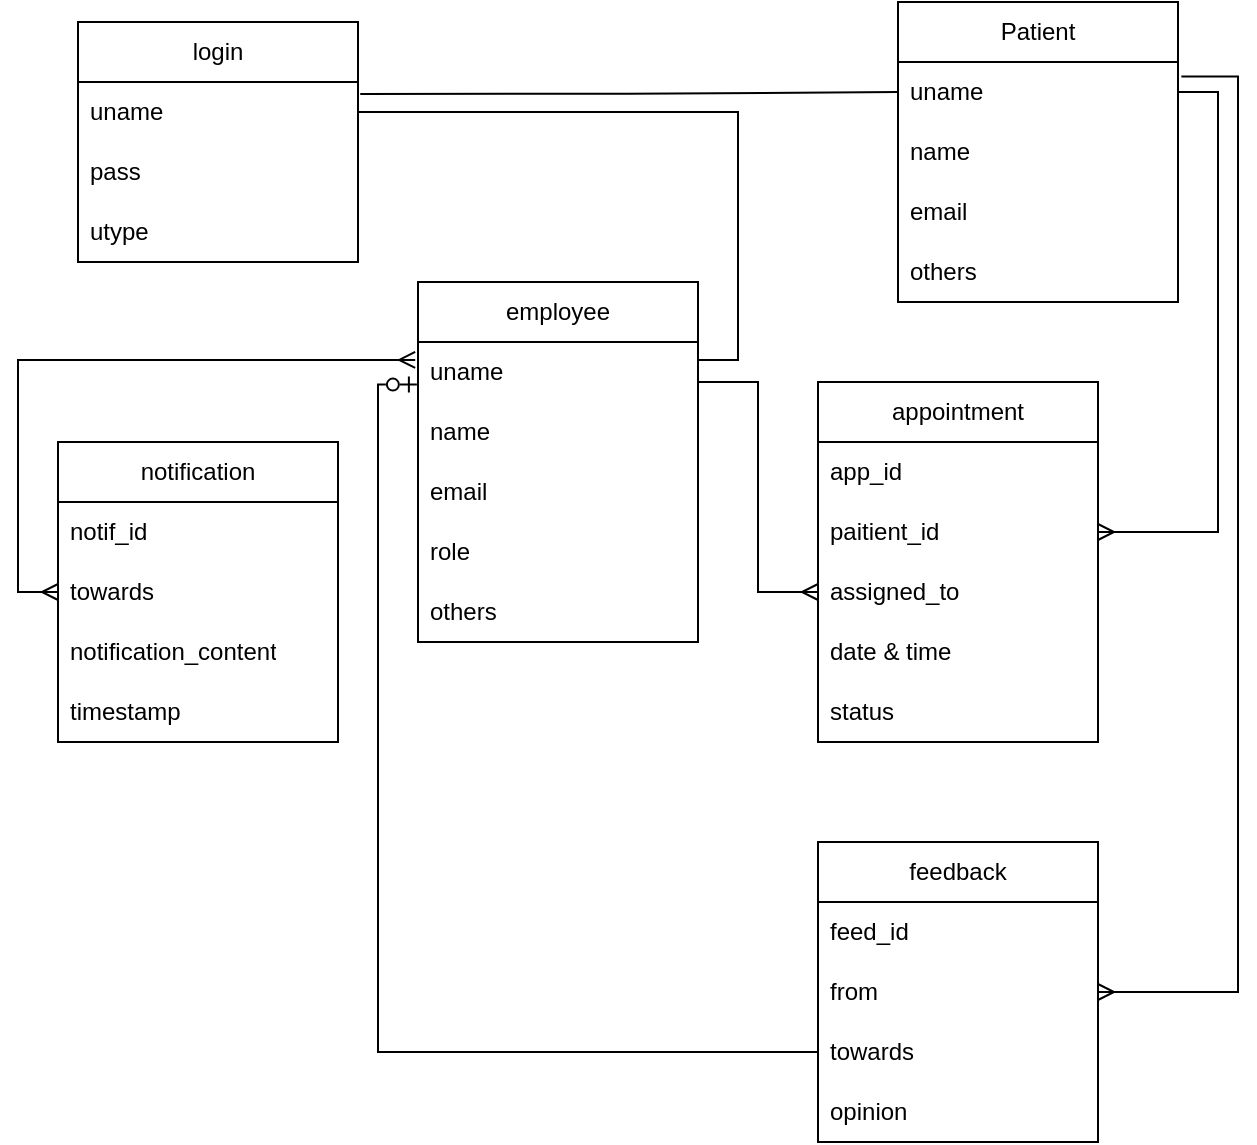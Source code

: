 <mxfile version="24.1.0" type="device">
  <diagram name="Page-1" id="lWATTLAkRx_EnJPIM0wu">
    <mxGraphModel dx="1290" dy="581" grid="1" gridSize="10" guides="1" tooltips="1" connect="1" arrows="1" fold="1" page="1" pageScale="1" pageWidth="850" pageHeight="1100" math="0" shadow="0">
      <root>
        <mxCell id="0" />
        <mxCell id="1" parent="0" />
        <mxCell id="CTTmhq38k2mqNme_8baZ-1" value="employee" style="swimlane;fontStyle=0;childLayout=stackLayout;horizontal=1;startSize=30;horizontalStack=0;resizeParent=1;resizeParentMax=0;resizeLast=0;collapsible=1;marginBottom=0;whiteSpace=wrap;html=1;" parent="1" vertex="1">
          <mxGeometry x="270" y="160" width="140" height="180" as="geometry" />
        </mxCell>
        <mxCell id="CTTmhq38k2mqNme_8baZ-3" value="uname" style="text;strokeColor=none;fillColor=none;align=left;verticalAlign=middle;spacingLeft=4;spacingRight=4;overflow=hidden;points=[[0,0.5],[1,0.5]];portConstraint=eastwest;rotatable=0;whiteSpace=wrap;html=1;" parent="CTTmhq38k2mqNme_8baZ-1" vertex="1">
          <mxGeometry y="30" width="140" height="30" as="geometry" />
        </mxCell>
        <mxCell id="CTTmhq38k2mqNme_8baZ-4" value="name" style="text;strokeColor=none;fillColor=none;align=left;verticalAlign=middle;spacingLeft=4;spacingRight=4;overflow=hidden;points=[[0,0.5],[1,0.5]];portConstraint=eastwest;rotatable=0;whiteSpace=wrap;html=1;" parent="CTTmhq38k2mqNme_8baZ-1" vertex="1">
          <mxGeometry y="60" width="140" height="30" as="geometry" />
        </mxCell>
        <mxCell id="CTTmhq38k2mqNme_8baZ-22" value="email" style="text;strokeColor=none;fillColor=none;align=left;verticalAlign=middle;spacingLeft=4;spacingRight=4;overflow=hidden;points=[[0,0.5],[1,0.5]];portConstraint=eastwest;rotatable=0;whiteSpace=wrap;html=1;" parent="CTTmhq38k2mqNme_8baZ-1" vertex="1">
          <mxGeometry y="90" width="140" height="30" as="geometry" />
        </mxCell>
        <mxCell id="CTTmhq38k2mqNme_8baZ-24" value="role" style="text;strokeColor=none;fillColor=none;align=left;verticalAlign=middle;spacingLeft=4;spacingRight=4;overflow=hidden;points=[[0,0.5],[1,0.5]];portConstraint=eastwest;rotatable=0;whiteSpace=wrap;html=1;" parent="CTTmhq38k2mqNme_8baZ-1" vertex="1">
          <mxGeometry y="120" width="140" height="30" as="geometry" />
        </mxCell>
        <mxCell id="CTTmhq38k2mqNme_8baZ-25" value="others" style="text;strokeColor=none;fillColor=none;align=left;verticalAlign=middle;spacingLeft=4;spacingRight=4;overflow=hidden;points=[[0,0.5],[1,0.5]];portConstraint=eastwest;rotatable=0;whiteSpace=wrap;html=1;" parent="CTTmhq38k2mqNme_8baZ-1" vertex="1">
          <mxGeometry y="150" width="140" height="30" as="geometry" />
        </mxCell>
        <mxCell id="CTTmhq38k2mqNme_8baZ-5" value="Patient" style="swimlane;fontStyle=0;childLayout=stackLayout;horizontal=1;startSize=30;horizontalStack=0;resizeParent=1;resizeParentMax=0;resizeLast=0;collapsible=1;marginBottom=0;whiteSpace=wrap;html=1;" parent="1" vertex="1">
          <mxGeometry x="510" y="20" width="140" height="150" as="geometry" />
        </mxCell>
        <mxCell id="CTTmhq38k2mqNme_8baZ-6" value="uname" style="text;strokeColor=none;fillColor=none;align=left;verticalAlign=middle;spacingLeft=4;spacingRight=4;overflow=hidden;points=[[0,0.5],[1,0.5]];portConstraint=eastwest;rotatable=0;whiteSpace=wrap;html=1;" parent="CTTmhq38k2mqNme_8baZ-5" vertex="1">
          <mxGeometry y="30" width="140" height="30" as="geometry" />
        </mxCell>
        <mxCell id="CTTmhq38k2mqNme_8baZ-28" value="name" style="text;strokeColor=none;fillColor=none;align=left;verticalAlign=middle;spacingLeft=4;spacingRight=4;overflow=hidden;points=[[0,0.5],[1,0.5]];portConstraint=eastwest;rotatable=0;whiteSpace=wrap;html=1;" parent="CTTmhq38k2mqNme_8baZ-5" vertex="1">
          <mxGeometry y="60" width="140" height="30" as="geometry" />
        </mxCell>
        <mxCell id="CTTmhq38k2mqNme_8baZ-8" value="email" style="text;strokeColor=none;fillColor=none;align=left;verticalAlign=middle;spacingLeft=4;spacingRight=4;overflow=hidden;points=[[0,0.5],[1,0.5]];portConstraint=eastwest;rotatable=0;whiteSpace=wrap;html=1;" parent="CTTmhq38k2mqNme_8baZ-5" vertex="1">
          <mxGeometry y="90" width="140" height="30" as="geometry" />
        </mxCell>
        <mxCell id="CTTmhq38k2mqNme_8baZ-27" value="others" style="text;strokeColor=none;fillColor=none;align=left;verticalAlign=middle;spacingLeft=4;spacingRight=4;overflow=hidden;points=[[0,0.5],[1,0.5]];portConstraint=eastwest;rotatable=0;whiteSpace=wrap;html=1;" parent="CTTmhq38k2mqNme_8baZ-5" vertex="1">
          <mxGeometry y="120" width="140" height="30" as="geometry" />
        </mxCell>
        <mxCell id="CTTmhq38k2mqNme_8baZ-9" value="login" style="swimlane;fontStyle=0;childLayout=stackLayout;horizontal=1;startSize=30;horizontalStack=0;resizeParent=1;resizeParentMax=0;resizeLast=0;collapsible=1;marginBottom=0;whiteSpace=wrap;html=1;" parent="1" vertex="1">
          <mxGeometry x="100" y="30" width="140" height="120" as="geometry">
            <mxRectangle x="350" y="310" width="60" height="30" as="alternateBounds" />
          </mxGeometry>
        </mxCell>
        <mxCell id="CTTmhq38k2mqNme_8baZ-10" value="uname" style="text;strokeColor=none;fillColor=none;align=left;verticalAlign=middle;spacingLeft=4;spacingRight=4;overflow=hidden;points=[[0,0.5],[1,0.5]];portConstraint=eastwest;rotatable=0;whiteSpace=wrap;html=1;" parent="CTTmhq38k2mqNme_8baZ-9" vertex="1">
          <mxGeometry y="30" width="140" height="30" as="geometry" />
        </mxCell>
        <mxCell id="CTTmhq38k2mqNme_8baZ-11" value="pass" style="text;strokeColor=none;fillColor=none;align=left;verticalAlign=middle;spacingLeft=4;spacingRight=4;overflow=hidden;points=[[0,0.5],[1,0.5]];portConstraint=eastwest;rotatable=0;whiteSpace=wrap;html=1;" parent="CTTmhq38k2mqNme_8baZ-9" vertex="1">
          <mxGeometry y="60" width="140" height="30" as="geometry" />
        </mxCell>
        <mxCell id="CTTmhq38k2mqNme_8baZ-12" value="utype" style="text;strokeColor=none;fillColor=none;align=left;verticalAlign=middle;spacingLeft=4;spacingRight=4;overflow=hidden;points=[[0,0.5],[1,0.5]];portConstraint=eastwest;rotatable=0;whiteSpace=wrap;html=1;" parent="CTTmhq38k2mqNme_8baZ-9" vertex="1">
          <mxGeometry y="90" width="140" height="30" as="geometry" />
        </mxCell>
        <mxCell id="CTTmhq38k2mqNme_8baZ-20" style="edgeStyle=orthogonalEdgeStyle;rounded=0;orthogonalLoop=1;jettySize=auto;html=1;exitX=1;exitY=0.5;exitDx=0;exitDy=0;entryX=0.999;entryY=0.299;entryDx=0;entryDy=0;endArrow=none;endFill=0;entryPerimeter=0;" parent="1" source="CTTmhq38k2mqNme_8baZ-10" target="CTTmhq38k2mqNme_8baZ-3" edge="1">
          <mxGeometry relative="1" as="geometry" />
        </mxCell>
        <mxCell id="CTTmhq38k2mqNme_8baZ-21" style="edgeStyle=orthogonalEdgeStyle;rounded=0;orthogonalLoop=1;jettySize=auto;html=1;exitX=1.008;exitY=0.198;exitDx=0;exitDy=0;entryX=0;entryY=0.5;entryDx=0;entryDy=0;exitPerimeter=0;endArrow=none;endFill=0;" parent="1" source="CTTmhq38k2mqNme_8baZ-10" target="CTTmhq38k2mqNme_8baZ-6" edge="1">
          <mxGeometry relative="1" as="geometry" />
        </mxCell>
        <mxCell id="CTTmhq38k2mqNme_8baZ-29" value="feedback" style="swimlane;fontStyle=0;childLayout=stackLayout;horizontal=1;startSize=30;horizontalStack=0;resizeParent=1;resizeParentMax=0;resizeLast=0;collapsible=1;marginBottom=0;whiteSpace=wrap;html=1;" parent="1" vertex="1">
          <mxGeometry x="470" y="440" width="140" height="150" as="geometry" />
        </mxCell>
        <mxCell id="CTTmhq38k2mqNme_8baZ-40" value="feed_id" style="text;strokeColor=none;fillColor=none;align=left;verticalAlign=middle;spacingLeft=4;spacingRight=4;overflow=hidden;points=[[0,0.5],[1,0.5]];portConstraint=eastwest;rotatable=0;whiteSpace=wrap;html=1;" parent="CTTmhq38k2mqNme_8baZ-29" vertex="1">
          <mxGeometry y="30" width="140" height="30" as="geometry" />
        </mxCell>
        <mxCell id="CTTmhq38k2mqNme_8baZ-30" value="from" style="text;strokeColor=none;fillColor=none;align=left;verticalAlign=middle;spacingLeft=4;spacingRight=4;overflow=hidden;points=[[0,0.5],[1,0.5]];portConstraint=eastwest;rotatable=0;whiteSpace=wrap;html=1;" parent="CTTmhq38k2mqNme_8baZ-29" vertex="1">
          <mxGeometry y="60" width="140" height="30" as="geometry" />
        </mxCell>
        <mxCell id="CTTmhq38k2mqNme_8baZ-31" value="towards" style="text;strokeColor=none;fillColor=none;align=left;verticalAlign=middle;spacingLeft=4;spacingRight=4;overflow=hidden;points=[[0,0.5],[1,0.5]];portConstraint=eastwest;rotatable=0;whiteSpace=wrap;html=1;" parent="CTTmhq38k2mqNme_8baZ-29" vertex="1">
          <mxGeometry y="90" width="140" height="30" as="geometry" />
        </mxCell>
        <mxCell id="CTTmhq38k2mqNme_8baZ-32" value="opinion" style="text;strokeColor=none;fillColor=none;align=left;verticalAlign=middle;spacingLeft=4;spacingRight=4;overflow=hidden;points=[[0,0.5],[1,0.5]];portConstraint=eastwest;rotatable=0;whiteSpace=wrap;html=1;" parent="CTTmhq38k2mqNme_8baZ-29" vertex="1">
          <mxGeometry y="120" width="140" height="30" as="geometry" />
        </mxCell>
        <mxCell id="CTTmhq38k2mqNme_8baZ-33" style="edgeStyle=orthogonalEdgeStyle;rounded=0;orthogonalLoop=1;jettySize=auto;html=1;exitX=1.012;exitY=0.242;exitDx=0;exitDy=0;entryX=1;entryY=0.5;entryDx=0;entryDy=0;endArrow=ERmany;endFill=0;exitPerimeter=0;" parent="1" source="CTTmhq38k2mqNme_8baZ-6" target="CTTmhq38k2mqNme_8baZ-30" edge="1">
          <mxGeometry relative="1" as="geometry">
            <Array as="points">
              <mxPoint x="680" y="57" />
              <mxPoint x="680" y="515" />
            </Array>
          </mxGeometry>
        </mxCell>
        <mxCell id="CTTmhq38k2mqNme_8baZ-34" style="edgeStyle=orthogonalEdgeStyle;rounded=0;orthogonalLoop=1;jettySize=auto;html=1;exitX=0;exitY=0.5;exitDx=0;exitDy=0;entryX=-0.004;entryY=0.71;entryDx=0;entryDy=0;entryPerimeter=0;endArrow=ERzeroToOne;endFill=0;" parent="1" source="CTTmhq38k2mqNme_8baZ-31" target="CTTmhq38k2mqNme_8baZ-3" edge="1">
          <mxGeometry relative="1" as="geometry" />
        </mxCell>
        <mxCell id="CTTmhq38k2mqNme_8baZ-35" value="notification" style="swimlane;fontStyle=0;childLayout=stackLayout;horizontal=1;startSize=30;horizontalStack=0;resizeParent=1;resizeParentMax=0;resizeLast=0;collapsible=1;marginBottom=0;whiteSpace=wrap;html=1;" parent="1" vertex="1">
          <mxGeometry x="90" y="240" width="140" height="150" as="geometry" />
        </mxCell>
        <mxCell id="CTTmhq38k2mqNme_8baZ-38" value="notif_id" style="text;strokeColor=none;fillColor=none;align=left;verticalAlign=middle;spacingLeft=4;spacingRight=4;overflow=hidden;points=[[0,0.5],[1,0.5]];portConstraint=eastwest;rotatable=0;whiteSpace=wrap;html=1;" parent="CTTmhq38k2mqNme_8baZ-35" vertex="1">
          <mxGeometry y="30" width="140" height="30" as="geometry" />
        </mxCell>
        <mxCell id="CTTmhq38k2mqNme_8baZ-36" value="towards" style="text;strokeColor=none;fillColor=none;align=left;verticalAlign=middle;spacingLeft=4;spacingRight=4;overflow=hidden;points=[[0,0.5],[1,0.5]];portConstraint=eastwest;rotatable=0;whiteSpace=wrap;html=1;" parent="CTTmhq38k2mqNme_8baZ-35" vertex="1">
          <mxGeometry y="60" width="140" height="30" as="geometry" />
        </mxCell>
        <mxCell id="CTTmhq38k2mqNme_8baZ-37" value="notification_content" style="text;strokeColor=none;fillColor=none;align=left;verticalAlign=middle;spacingLeft=4;spacingRight=4;overflow=hidden;points=[[0,0.5],[1,0.5]];portConstraint=eastwest;rotatable=0;whiteSpace=wrap;html=1;" parent="CTTmhq38k2mqNme_8baZ-35" vertex="1">
          <mxGeometry y="90" width="140" height="30" as="geometry" />
        </mxCell>
        <mxCell id="HGDMJVLq2WR7_tRYcpDf-3" value="timestamp" style="text;strokeColor=none;fillColor=none;align=left;verticalAlign=middle;spacingLeft=4;spacingRight=4;overflow=hidden;points=[[0,0.5],[1,0.5]];portConstraint=eastwest;rotatable=0;whiteSpace=wrap;html=1;" vertex="1" parent="CTTmhq38k2mqNme_8baZ-35">
          <mxGeometry y="120" width="140" height="30" as="geometry" />
        </mxCell>
        <mxCell id="CTTmhq38k2mqNme_8baZ-39" style="edgeStyle=orthogonalEdgeStyle;rounded=0;orthogonalLoop=1;jettySize=auto;html=1;exitX=0;exitY=0.5;exitDx=0;exitDy=0;entryX=-0.01;entryY=0.299;entryDx=0;entryDy=0;entryPerimeter=0;endArrow=ERmany;endFill=0;startArrow=ERmany;startFill=0;" parent="1" source="CTTmhq38k2mqNme_8baZ-36" target="CTTmhq38k2mqNme_8baZ-3" edge="1">
          <mxGeometry relative="1" as="geometry" />
        </mxCell>
        <mxCell id="CTTmhq38k2mqNme_8baZ-43" value="appointment" style="swimlane;fontStyle=0;childLayout=stackLayout;horizontal=1;startSize=30;horizontalStack=0;resizeParent=1;resizeParentMax=0;resizeLast=0;collapsible=1;marginBottom=0;whiteSpace=wrap;html=1;" parent="1" vertex="1">
          <mxGeometry x="470" y="210" width="140" height="180" as="geometry" />
        </mxCell>
        <mxCell id="CTTmhq38k2mqNme_8baZ-44" value="app_id" style="text;strokeColor=none;fillColor=none;align=left;verticalAlign=middle;spacingLeft=4;spacingRight=4;overflow=hidden;points=[[0,0.5],[1,0.5]];portConstraint=eastwest;rotatable=0;whiteSpace=wrap;html=1;" parent="CTTmhq38k2mqNme_8baZ-43" vertex="1">
          <mxGeometry y="30" width="140" height="30" as="geometry" />
        </mxCell>
        <mxCell id="CTTmhq38k2mqNme_8baZ-45" value="paitient_id" style="text;strokeColor=none;fillColor=none;align=left;verticalAlign=middle;spacingLeft=4;spacingRight=4;overflow=hidden;points=[[0,0.5],[1,0.5]];portConstraint=eastwest;rotatable=0;whiteSpace=wrap;html=1;" parent="CTTmhq38k2mqNme_8baZ-43" vertex="1">
          <mxGeometry y="60" width="140" height="30" as="geometry" />
        </mxCell>
        <mxCell id="CTTmhq38k2mqNme_8baZ-46" value="assigned_to&amp;nbsp;" style="text;strokeColor=none;fillColor=none;align=left;verticalAlign=middle;spacingLeft=4;spacingRight=4;overflow=hidden;points=[[0,0.5],[1,0.5]];portConstraint=eastwest;rotatable=0;whiteSpace=wrap;html=1;" parent="CTTmhq38k2mqNme_8baZ-43" vertex="1">
          <mxGeometry y="90" width="140" height="30" as="geometry" />
        </mxCell>
        <mxCell id="CTTmhq38k2mqNme_8baZ-49" value="date &amp;amp; time" style="text;strokeColor=none;fillColor=none;align=left;verticalAlign=middle;spacingLeft=4;spacingRight=4;overflow=hidden;points=[[0,0.5],[1,0.5]];portConstraint=eastwest;rotatable=0;whiteSpace=wrap;html=1;" parent="CTTmhq38k2mqNme_8baZ-43" vertex="1">
          <mxGeometry y="120" width="140" height="30" as="geometry" />
        </mxCell>
        <mxCell id="HGDMJVLq2WR7_tRYcpDf-2" value="status" style="text;strokeColor=none;fillColor=none;align=left;verticalAlign=middle;spacingLeft=4;spacingRight=4;overflow=hidden;points=[[0,0.5],[1,0.5]];portConstraint=eastwest;rotatable=0;whiteSpace=wrap;html=1;" vertex="1" parent="CTTmhq38k2mqNme_8baZ-43">
          <mxGeometry y="150" width="140" height="30" as="geometry" />
        </mxCell>
        <mxCell id="CTTmhq38k2mqNme_8baZ-47" style="edgeStyle=orthogonalEdgeStyle;rounded=0;orthogonalLoop=1;jettySize=auto;html=1;exitX=1;exitY=0.5;exitDx=0;exitDy=0;entryX=1;entryY=0.5;entryDx=0;entryDy=0;endArrow=ERmany;endFill=0;startArrow=none;startFill=0;" parent="1" source="CTTmhq38k2mqNme_8baZ-6" target="CTTmhq38k2mqNme_8baZ-45" edge="1">
          <mxGeometry relative="1" as="geometry" />
        </mxCell>
        <mxCell id="CTTmhq38k2mqNme_8baZ-48" style="edgeStyle=orthogonalEdgeStyle;rounded=0;orthogonalLoop=1;jettySize=auto;html=1;endArrow=ERmany;endFill=0;exitX=1;exitY=0.667;exitDx=0;exitDy=0;exitPerimeter=0;" parent="1" source="CTTmhq38k2mqNme_8baZ-3" target="CTTmhq38k2mqNme_8baZ-46" edge="1">
          <mxGeometry relative="1" as="geometry" />
        </mxCell>
      </root>
    </mxGraphModel>
  </diagram>
</mxfile>
